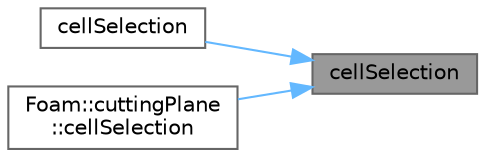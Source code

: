 digraph "cellSelection"
{
 // LATEX_PDF_SIZE
  bgcolor="transparent";
  edge [fontname=Helvetica,fontsize=10,labelfontname=Helvetica,labelfontsize=10];
  node [fontname=Helvetica,fontsize=10,shape=box,height=0.2,width=0.4];
  rankdir="RL";
  Node1 [id="Node000001",label="cellSelection",height=0.2,width=0.4,color="gray40", fillcolor="grey60", style="filled", fontcolor="black",tooltip=" "];
  Node1 -> Node2 [id="edge1_Node000001_Node000002",dir="back",color="steelblue1",style="solid",tooltip=" "];
  Node2 [id="Node000002",label="cellSelection",height=0.2,width=0.4,color="grey40", fillcolor="white", style="filled",URL="$classFoam_1_1cuttingSurfaceBase.html#a697d90ff26e9a027108374e59219aa8e",tooltip=" "];
  Node1 -> Node3 [id="edge2_Node000001_Node000003",dir="back",color="steelblue1",style="solid",tooltip=" "];
  Node3 [id="Node000003",label="Foam::cuttingPlane\l::cellSelection",height=0.2,width=0.4,color="grey40", fillcolor="white", style="filled",URL="$classFoam_1_1cuttingPlane.html#a7741abdf69ab180537f7d5ea7f71752d",tooltip=" "];
}
